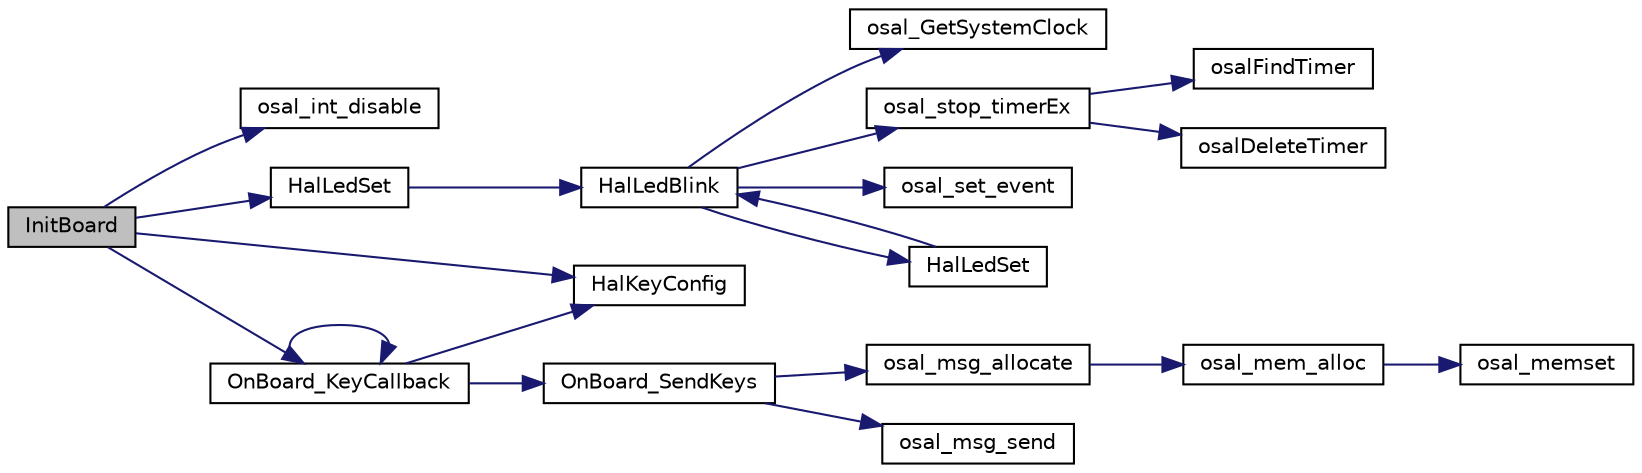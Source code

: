 digraph "InitBoard"
{
  edge [fontname="Helvetica",fontsize="10",labelfontname="Helvetica",labelfontsize="10"];
  node [fontname="Helvetica",fontsize="10",shape=record];
  rankdir="LR";
  Node1 [label="InitBoard",height=0.2,width=0.4,color="black", fillcolor="grey75", style="filled" fontcolor="black"];
  Node1 -> Node2 [color="midnightblue",fontsize="10",style="solid",fontname="Helvetica"];
  Node2 [label="osal_int_disable",height=0.2,width=0.4,color="black", fillcolor="white", style="filled",URL="$_o_s_a_l_8c.html#a8fac1e3fd1ab8cc3c28060b4ae6940e0"];
  Node1 -> Node3 [color="midnightblue",fontsize="10",style="solid",fontname="Helvetica"];
  Node3 [label="HalLedSet",height=0.2,width=0.4,color="black", fillcolor="white", style="filled",URL="$hal__led_8h.html#aa17dd91043278f3639ead3c2ffe37994"];
  Node3 -> Node4 [color="midnightblue",fontsize="10",style="solid",fontname="Helvetica"];
  Node4 [label="HalLedBlink",height=0.2,width=0.4,color="black", fillcolor="white", style="filled",URL="$_c_c2540_e_b_2hal__led_8c.html#a422b685b71efda7d8912e74f1366a6e3"];
  Node4 -> Node5 [color="midnightblue",fontsize="10",style="solid",fontname="Helvetica"];
  Node5 [label="osal_GetSystemClock",height=0.2,width=0.4,color="black", fillcolor="white", style="filled",URL="$_o_s_a_l___timers_8c.html#a679aa1e9f3136380b4023156fa84432c"];
  Node4 -> Node6 [color="midnightblue",fontsize="10",style="solid",fontname="Helvetica"];
  Node6 [label="osal_stop_timerEx",height=0.2,width=0.4,color="black", fillcolor="white", style="filled",URL="$_o_s_a_l___timers_8c.html#aedb210826ce388533032ffcce1e43ccc"];
  Node6 -> Node7 [color="midnightblue",fontsize="10",style="solid",fontname="Helvetica"];
  Node7 [label="osalFindTimer",height=0.2,width=0.4,color="black", fillcolor="white", style="filled",URL="$_o_s_a_l___timers_8c.html#a69f3f300b70eae0a5a483a8db32c4d84"];
  Node6 -> Node8 [color="midnightblue",fontsize="10",style="solid",fontname="Helvetica"];
  Node8 [label="osalDeleteTimer",height=0.2,width=0.4,color="black", fillcolor="white", style="filled",URL="$_o_s_a_l___timers_8c.html#ad4bfeb1f9c8e236e274e2c616da0180f"];
  Node4 -> Node9 [color="midnightblue",fontsize="10",style="solid",fontname="Helvetica"];
  Node9 [label="osal_set_event",height=0.2,width=0.4,color="black", fillcolor="white", style="filled",URL="$_o_s_a_l_8c.html#a67e62da8a1085ffe8f6a06c88736666a"];
  Node4 -> Node10 [color="midnightblue",fontsize="10",style="solid",fontname="Helvetica"];
  Node10 [label="HalLedSet",height=0.2,width=0.4,color="black", fillcolor="white", style="filled",URL="$_c_c2540_e_b_2hal__led_8c.html#ad1bd1bb51dafb8a84b723419e899205f"];
  Node10 -> Node4 [color="midnightblue",fontsize="10",style="solid",fontname="Helvetica"];
  Node1 -> Node11 [color="midnightblue",fontsize="10",style="solid",fontname="Helvetica"];
  Node11 [label="HalKeyConfig",height=0.2,width=0.4,color="black", fillcolor="white", style="filled",URL="$hal__key_8h.html#a5d9fe95f032d61d3a33a5811a68c1fc9"];
  Node1 -> Node12 [color="midnightblue",fontsize="10",style="solid",fontname="Helvetica"];
  Node12 [label="OnBoard_KeyCallback",height=0.2,width=0.4,color="black", fillcolor="white", style="filled",URL="$_on_board_8c.html#a474b4acdd981cbba54bbef30e40763a9"];
  Node12 -> Node13 [color="midnightblue",fontsize="10",style="solid",fontname="Helvetica"];
  Node13 [label="OnBoard_SendKeys",height=0.2,width=0.4,color="black", fillcolor="white", style="filled",URL="$_on_board_8c.html#a250c2de8210ecea78146672019432be4"];
  Node13 -> Node14 [color="midnightblue",fontsize="10",style="solid",fontname="Helvetica"];
  Node14 [label="osal_msg_allocate",height=0.2,width=0.4,color="black", fillcolor="white", style="filled",URL="$_o_s_a_l_8c.html#a5a38fb108f71515dc1ca4f8201ffd162"];
  Node14 -> Node15 [color="midnightblue",fontsize="10",style="solid",fontname="Helvetica"];
  Node15 [label="osal_mem_alloc",height=0.2,width=0.4,color="black", fillcolor="white", style="filled",URL="$_o_s_a_l___memory_8c.html#ae5cbc213a1cab3be5f0963a4b75408c4"];
  Node15 -> Node16 [color="midnightblue",fontsize="10",style="solid",fontname="Helvetica"];
  Node16 [label="osal_memset",height=0.2,width=0.4,color="black", fillcolor="white", style="filled",URL="$_o_s_a_l_8c.html#a7a416b7daf0407f6a1b92b71fc12847e"];
  Node13 -> Node17 [color="midnightblue",fontsize="10",style="solid",fontname="Helvetica"];
  Node17 [label="osal_msg_send",height=0.2,width=0.4,color="black", fillcolor="white", style="filled",URL="$_o_s_a_l_8c.html#aa217e2be513d8b7d65d9922ad03ac2f3"];
  Node12 -> Node11 [color="midnightblue",fontsize="10",style="solid",fontname="Helvetica"];
  Node12 -> Node12 [color="midnightblue",fontsize="10",style="solid",fontname="Helvetica"];
}
